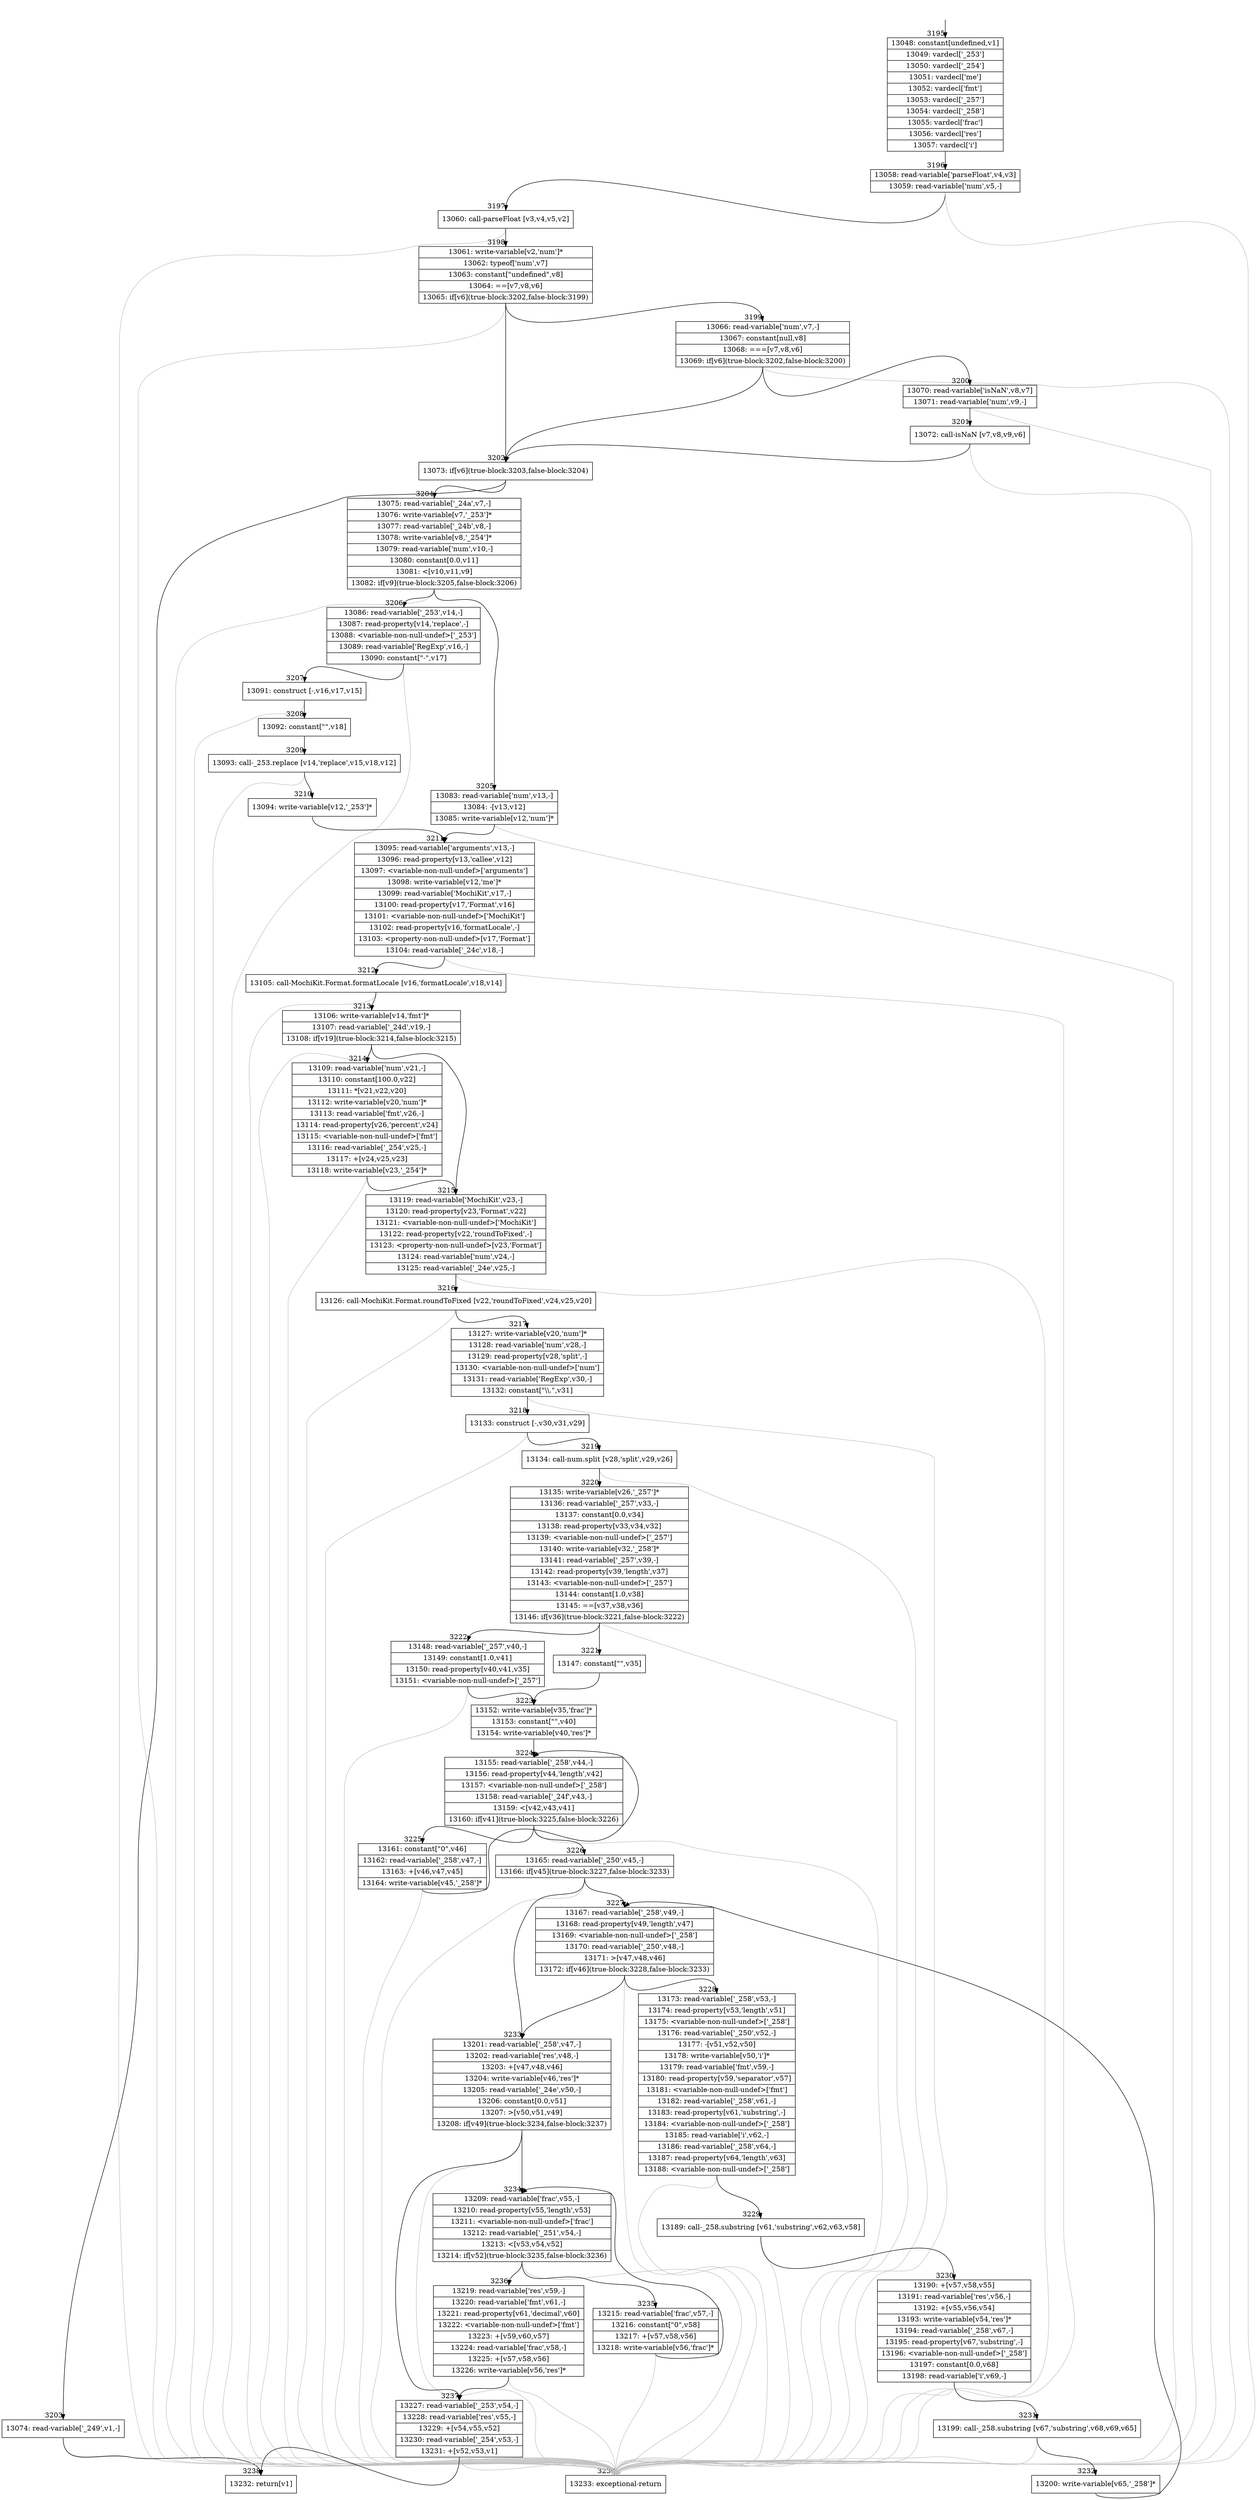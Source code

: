 digraph {
rankdir="TD"
BB_entry244[shape=none,label=""];
BB_entry244 -> BB3195 [tailport=s, headport=n, headlabel="    3195"]
BB3195 [shape=record label="{13048: constant[undefined,v1]|13049: vardecl['_253']|13050: vardecl['_254']|13051: vardecl['me']|13052: vardecl['fmt']|13053: vardecl['_257']|13054: vardecl['_258']|13055: vardecl['frac']|13056: vardecl['res']|13057: vardecl['i']}" ] 
BB3195 -> BB3196 [tailport=s, headport=n, headlabel="      3196"]
BB3196 [shape=record label="{13058: read-variable['parseFloat',v4,v3]|13059: read-variable['num',v5,-]}" ] 
BB3196 -> BB3197 [tailport=s, headport=n, headlabel="      3197"]
BB3196 -> BB3239 [tailport=s, headport=n, color=gray, headlabel="      3239"]
BB3197 [shape=record label="{13060: call-parseFloat [v3,v4,v5,v2]}" ] 
BB3197 -> BB3198 [tailport=s, headport=n, headlabel="      3198"]
BB3197 -> BB3239 [tailport=s, headport=n, color=gray]
BB3198 [shape=record label="{13061: write-variable[v2,'num']*|13062: typeof['num',v7]|13063: constant[\"undefined\",v8]|13064: ==[v7,v8,v6]|13065: if[v6](true-block:3202,false-block:3199)}" ] 
BB3198 -> BB3202 [tailport=s, headport=n, headlabel="      3202"]
BB3198 -> BB3199 [tailport=s, headport=n, headlabel="      3199"]
BB3198 -> BB3239 [tailport=s, headport=n, color=gray]
BB3199 [shape=record label="{13066: read-variable['num',v7,-]|13067: constant[null,v8]|13068: ===[v7,v8,v6]|13069: if[v6](true-block:3202,false-block:3200)}" ] 
BB3199 -> BB3202 [tailport=s, headport=n]
BB3199 -> BB3200 [tailport=s, headport=n, headlabel="      3200"]
BB3199 -> BB3239 [tailport=s, headport=n, color=gray]
BB3200 [shape=record label="{13070: read-variable['isNaN',v8,v7]|13071: read-variable['num',v9,-]}" ] 
BB3200 -> BB3201 [tailport=s, headport=n, headlabel="      3201"]
BB3200 -> BB3239 [tailport=s, headport=n, color=gray]
BB3201 [shape=record label="{13072: call-isNaN [v7,v8,v9,v6]}" ] 
BB3201 -> BB3202 [tailport=s, headport=n]
BB3201 -> BB3239 [tailport=s, headport=n, color=gray]
BB3202 [shape=record label="{13073: if[v6](true-block:3203,false-block:3204)}" ] 
BB3202 -> BB3203 [tailport=s, headport=n, headlabel="      3203"]
BB3202 -> BB3204 [tailport=s, headport=n, headlabel="      3204"]
BB3203 [shape=record label="{13074: read-variable['_249',v1,-]}" ] 
BB3203 -> BB3238 [tailport=s, headport=n, headlabel="      3238"]
BB3203 -> BB3239 [tailport=s, headport=n, color=gray]
BB3204 [shape=record label="{13075: read-variable['_24a',v7,-]|13076: write-variable[v7,'_253']*|13077: read-variable['_24b',v8,-]|13078: write-variable[v8,'_254']*|13079: read-variable['num',v10,-]|13080: constant[0.0,v11]|13081: \<[v10,v11,v9]|13082: if[v9](true-block:3205,false-block:3206)}" ] 
BB3204 -> BB3205 [tailport=s, headport=n, headlabel="      3205"]
BB3204 -> BB3206 [tailport=s, headport=n, headlabel="      3206"]
BB3204 -> BB3239 [tailport=s, headport=n, color=gray]
BB3205 [shape=record label="{13083: read-variable['num',v13,-]|13084: -[v13,v12]|13085: write-variable[v12,'num']*}" ] 
BB3205 -> BB3211 [tailport=s, headport=n, headlabel="      3211"]
BB3205 -> BB3239 [tailport=s, headport=n, color=gray]
BB3206 [shape=record label="{13086: read-variable['_253',v14,-]|13087: read-property[v14,'replace',-]|13088: \<variable-non-null-undef\>['_253']|13089: read-variable['RegExp',v16,-]|13090: constant[\"-\",v17]}" ] 
BB3206 -> BB3207 [tailport=s, headport=n, headlabel="      3207"]
BB3206 -> BB3239 [tailport=s, headport=n, color=gray]
BB3207 [shape=record label="{13091: construct [-,v16,v17,v15]}" ] 
BB3207 -> BB3208 [tailport=s, headport=n, headlabel="      3208"]
BB3207 -> BB3239 [tailport=s, headport=n, color=gray]
BB3208 [shape=record label="{13092: constant[\"\",v18]}" ] 
BB3208 -> BB3209 [tailport=s, headport=n, headlabel="      3209"]
BB3209 [shape=record label="{13093: call-_253.replace [v14,'replace',v15,v18,v12]}" ] 
BB3209 -> BB3210 [tailport=s, headport=n, headlabel="      3210"]
BB3209 -> BB3239 [tailport=s, headport=n, color=gray]
BB3210 [shape=record label="{13094: write-variable[v12,'_253']*}" ] 
BB3210 -> BB3211 [tailport=s, headport=n]
BB3211 [shape=record label="{13095: read-variable['arguments',v13,-]|13096: read-property[v13,'callee',v12]|13097: \<variable-non-null-undef\>['arguments']|13098: write-variable[v12,'me']*|13099: read-variable['MochiKit',v17,-]|13100: read-property[v17,'Format',v16]|13101: \<variable-non-null-undef\>['MochiKit']|13102: read-property[v16,'formatLocale',-]|13103: \<property-non-null-undef\>[v17,'Format']|13104: read-variable['_24c',v18,-]}" ] 
BB3211 -> BB3212 [tailport=s, headport=n, headlabel="      3212"]
BB3211 -> BB3239 [tailport=s, headport=n, color=gray]
BB3212 [shape=record label="{13105: call-MochiKit.Format.formatLocale [v16,'formatLocale',v18,v14]}" ] 
BB3212 -> BB3213 [tailport=s, headport=n, headlabel="      3213"]
BB3212 -> BB3239 [tailport=s, headport=n, color=gray]
BB3213 [shape=record label="{13106: write-variable[v14,'fmt']*|13107: read-variable['_24d',v19,-]|13108: if[v19](true-block:3214,false-block:3215)}" ] 
BB3213 -> BB3214 [tailport=s, headport=n, headlabel="      3214"]
BB3213 -> BB3215 [tailport=s, headport=n, headlabel="      3215"]
BB3213 -> BB3239 [tailport=s, headport=n, color=gray]
BB3214 [shape=record label="{13109: read-variable['num',v21,-]|13110: constant[100.0,v22]|13111: *[v21,v22,v20]|13112: write-variable[v20,'num']*|13113: read-variable['fmt',v26,-]|13114: read-property[v26,'percent',v24]|13115: \<variable-non-null-undef\>['fmt']|13116: read-variable['_254',v25,-]|13117: +[v24,v25,v23]|13118: write-variable[v23,'_254']*}" ] 
BB3214 -> BB3215 [tailport=s, headport=n]
BB3214 -> BB3239 [tailport=s, headport=n, color=gray]
BB3215 [shape=record label="{13119: read-variable['MochiKit',v23,-]|13120: read-property[v23,'Format',v22]|13121: \<variable-non-null-undef\>['MochiKit']|13122: read-property[v22,'roundToFixed',-]|13123: \<property-non-null-undef\>[v23,'Format']|13124: read-variable['num',v24,-]|13125: read-variable['_24e',v25,-]}" ] 
BB3215 -> BB3216 [tailport=s, headport=n, headlabel="      3216"]
BB3215 -> BB3239 [tailport=s, headport=n, color=gray]
BB3216 [shape=record label="{13126: call-MochiKit.Format.roundToFixed [v22,'roundToFixed',v24,v25,v20]}" ] 
BB3216 -> BB3217 [tailport=s, headport=n, headlabel="      3217"]
BB3216 -> BB3239 [tailport=s, headport=n, color=gray]
BB3217 [shape=record label="{13127: write-variable[v20,'num']*|13128: read-variable['num',v28,-]|13129: read-property[v28,'split',-]|13130: \<variable-non-null-undef\>['num']|13131: read-variable['RegExp',v30,-]|13132: constant[\"\\\\.\",v31]}" ] 
BB3217 -> BB3218 [tailport=s, headport=n, headlabel="      3218"]
BB3217 -> BB3239 [tailport=s, headport=n, color=gray]
BB3218 [shape=record label="{13133: construct [-,v30,v31,v29]}" ] 
BB3218 -> BB3219 [tailport=s, headport=n, headlabel="      3219"]
BB3218 -> BB3239 [tailport=s, headport=n, color=gray]
BB3219 [shape=record label="{13134: call-num.split [v28,'split',v29,v26]}" ] 
BB3219 -> BB3220 [tailport=s, headport=n, headlabel="      3220"]
BB3219 -> BB3239 [tailport=s, headport=n, color=gray]
BB3220 [shape=record label="{13135: write-variable[v26,'_257']*|13136: read-variable['_257',v33,-]|13137: constant[0.0,v34]|13138: read-property[v33,v34,v32]|13139: \<variable-non-null-undef\>['_257']|13140: write-variable[v32,'_258']*|13141: read-variable['_257',v39,-]|13142: read-property[v39,'length',v37]|13143: \<variable-non-null-undef\>['_257']|13144: constant[1.0,v38]|13145: ==[v37,v38,v36]|13146: if[v36](true-block:3221,false-block:3222)}" ] 
BB3220 -> BB3221 [tailport=s, headport=n, headlabel="      3221"]
BB3220 -> BB3222 [tailport=s, headport=n, headlabel="      3222"]
BB3220 -> BB3239 [tailport=s, headport=n, color=gray]
BB3221 [shape=record label="{13147: constant[\"\",v35]}" ] 
BB3221 -> BB3223 [tailport=s, headport=n, headlabel="      3223"]
BB3222 [shape=record label="{13148: read-variable['_257',v40,-]|13149: constant[1.0,v41]|13150: read-property[v40,v41,v35]|13151: \<variable-non-null-undef\>['_257']}" ] 
BB3222 -> BB3223 [tailport=s, headport=n]
BB3222 -> BB3239 [tailport=s, headport=n, color=gray]
BB3223 [shape=record label="{13152: write-variable[v35,'frac']*|13153: constant[\"\",v40]|13154: write-variable[v40,'res']*}" ] 
BB3223 -> BB3224 [tailport=s, headport=n, headlabel="      3224"]
BB3224 [shape=record label="{13155: read-variable['_258',v44,-]|13156: read-property[v44,'length',v42]|13157: \<variable-non-null-undef\>['_258']|13158: read-variable['_24f',v43,-]|13159: \<[v42,v43,v41]|13160: if[v41](true-block:3225,false-block:3226)}" ] 
BB3224 -> BB3225 [tailport=s, headport=n, headlabel="      3225"]
BB3224 -> BB3226 [tailport=s, headport=n, headlabel="      3226"]
BB3224 -> BB3239 [tailport=s, headport=n, color=gray]
BB3225 [shape=record label="{13161: constant[\"0\",v46]|13162: read-variable['_258',v47,-]|13163: +[v46,v47,v45]|13164: write-variable[v45,'_258']*}" ] 
BB3225 -> BB3224 [tailport=s, headport=n]
BB3225 -> BB3239 [tailport=s, headport=n, color=gray]
BB3226 [shape=record label="{13165: read-variable['_250',v45,-]|13166: if[v45](true-block:3227,false-block:3233)}" ] 
BB3226 -> BB3227 [tailport=s, headport=n, headlabel="      3227"]
BB3226 -> BB3233 [tailport=s, headport=n, headlabel="      3233"]
BB3226 -> BB3239 [tailport=s, headport=n, color=gray]
BB3227 [shape=record label="{13167: read-variable['_258',v49,-]|13168: read-property[v49,'length',v47]|13169: \<variable-non-null-undef\>['_258']|13170: read-variable['_250',v48,-]|13171: \>[v47,v48,v46]|13172: if[v46](true-block:3228,false-block:3233)}" ] 
BB3227 -> BB3228 [tailport=s, headport=n, headlabel="      3228"]
BB3227 -> BB3233 [tailport=s, headport=n]
BB3227 -> BB3239 [tailport=s, headport=n, color=gray]
BB3228 [shape=record label="{13173: read-variable['_258',v53,-]|13174: read-property[v53,'length',v51]|13175: \<variable-non-null-undef\>['_258']|13176: read-variable['_250',v52,-]|13177: -[v51,v52,v50]|13178: write-variable[v50,'i']*|13179: read-variable['fmt',v59,-]|13180: read-property[v59,'separator',v57]|13181: \<variable-non-null-undef\>['fmt']|13182: read-variable['_258',v61,-]|13183: read-property[v61,'substring',-]|13184: \<variable-non-null-undef\>['_258']|13185: read-variable['i',v62,-]|13186: read-variable['_258',v64,-]|13187: read-property[v64,'length',v63]|13188: \<variable-non-null-undef\>['_258']}" ] 
BB3228 -> BB3229 [tailport=s, headport=n, headlabel="      3229"]
BB3228 -> BB3239 [tailport=s, headport=n, color=gray]
BB3229 [shape=record label="{13189: call-_258.substring [v61,'substring',v62,v63,v58]}" ] 
BB3229 -> BB3230 [tailport=s, headport=n, headlabel="      3230"]
BB3229 -> BB3239 [tailport=s, headport=n, color=gray]
BB3230 [shape=record label="{13190: +[v57,v58,v55]|13191: read-variable['res',v56,-]|13192: +[v55,v56,v54]|13193: write-variable[v54,'res']*|13194: read-variable['_258',v67,-]|13195: read-property[v67,'substring',-]|13196: \<variable-non-null-undef\>['_258']|13197: constant[0.0,v68]|13198: read-variable['i',v69,-]}" ] 
BB3230 -> BB3231 [tailport=s, headport=n, headlabel="      3231"]
BB3230 -> BB3239 [tailport=s, headport=n, color=gray]
BB3231 [shape=record label="{13199: call-_258.substring [v67,'substring',v68,v69,v65]}" ] 
BB3231 -> BB3232 [tailport=s, headport=n, headlabel="      3232"]
BB3231 -> BB3239 [tailport=s, headport=n, color=gray]
BB3232 [shape=record label="{13200: write-variable[v65,'_258']*}" ] 
BB3232 -> BB3227 [tailport=s, headport=n]
BB3233 [shape=record label="{13201: read-variable['_258',v47,-]|13202: read-variable['res',v48,-]|13203: +[v47,v48,v46]|13204: write-variable[v46,'res']*|13205: read-variable['_24e',v50,-]|13206: constant[0.0,v51]|13207: \>[v50,v51,v49]|13208: if[v49](true-block:3234,false-block:3237)}" ] 
BB3233 -> BB3234 [tailport=s, headport=n, headlabel="      3234"]
BB3233 -> BB3237 [tailport=s, headport=n, headlabel="      3237"]
BB3233 -> BB3239 [tailport=s, headport=n, color=gray]
BB3234 [shape=record label="{13209: read-variable['frac',v55,-]|13210: read-property[v55,'length',v53]|13211: \<variable-non-null-undef\>['frac']|13212: read-variable['_251',v54,-]|13213: \<[v53,v54,v52]|13214: if[v52](true-block:3235,false-block:3236)}" ] 
BB3234 -> BB3235 [tailport=s, headport=n, headlabel="      3235"]
BB3234 -> BB3236 [tailport=s, headport=n, headlabel="      3236"]
BB3234 -> BB3239 [tailport=s, headport=n, color=gray]
BB3235 [shape=record label="{13215: read-variable['frac',v57,-]|13216: constant[\"0\",v58]|13217: +[v57,v58,v56]|13218: write-variable[v56,'frac']*}" ] 
BB3235 -> BB3234 [tailport=s, headport=n]
BB3235 -> BB3239 [tailport=s, headport=n, color=gray]
BB3236 [shape=record label="{13219: read-variable['res',v59,-]|13220: read-variable['fmt',v61,-]|13221: read-property[v61,'decimal',v60]|13222: \<variable-non-null-undef\>['fmt']|13223: +[v59,v60,v57]|13224: read-variable['frac',v58,-]|13225: +[v57,v58,v56]|13226: write-variable[v56,'res']*}" ] 
BB3236 -> BB3237 [tailport=s, headport=n]
BB3236 -> BB3239 [tailport=s, headport=n, color=gray]
BB3237 [shape=record label="{13227: read-variable['_253',v54,-]|13228: read-variable['res',v55,-]|13229: +[v54,v55,v52]|13230: read-variable['_254',v53,-]|13231: +[v52,v53,v1]}" ] 
BB3237 -> BB3238 [tailport=s, headport=n]
BB3237 -> BB3239 [tailport=s, headport=n, color=gray]
BB3238 [shape=record label="{13232: return[v1]}" ] 
BB3239 [shape=record label="{13233: exceptional-return}" ] 
//#$~ 2099
}
